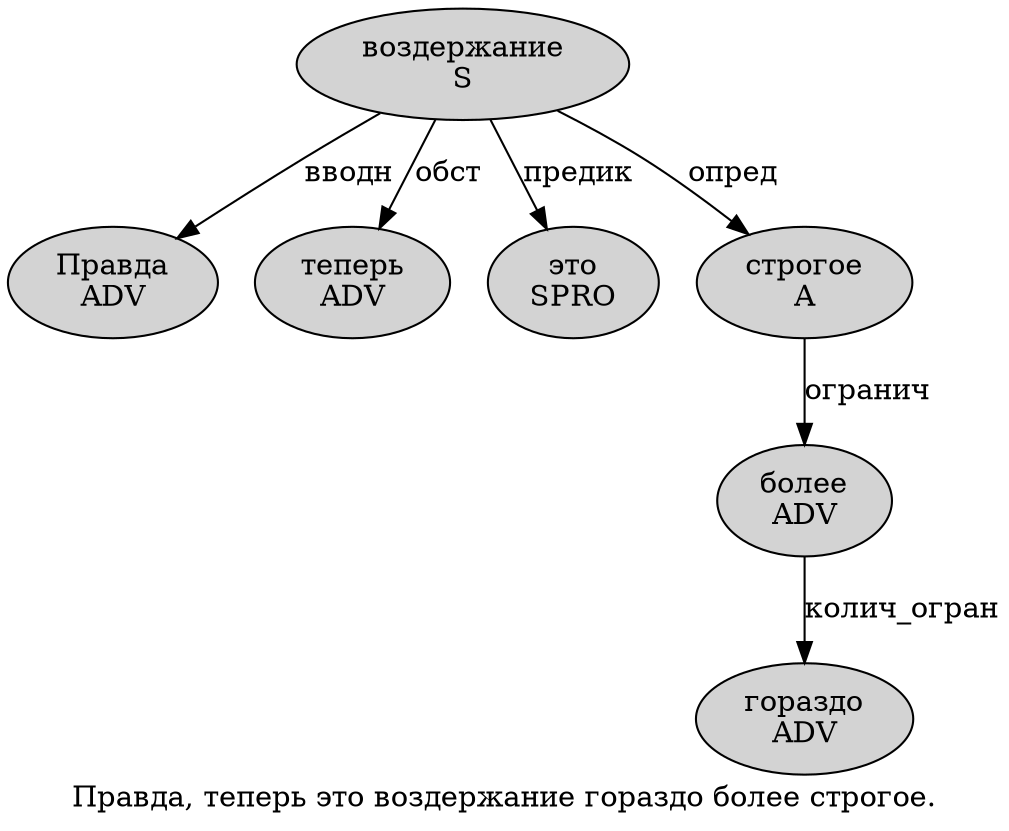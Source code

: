 digraph SENTENCE_1079 {
	graph [label="Правда, теперь это воздержание гораздо более строгое."]
	node [style=filled]
		0 [label="Правда
ADV" color="" fillcolor=lightgray penwidth=1 shape=ellipse]
		2 [label="теперь
ADV" color="" fillcolor=lightgray penwidth=1 shape=ellipse]
		3 [label="это
SPRO" color="" fillcolor=lightgray penwidth=1 shape=ellipse]
		4 [label="воздержание
S" color="" fillcolor=lightgray penwidth=1 shape=ellipse]
		5 [label="гораздо
ADV" color="" fillcolor=lightgray penwidth=1 shape=ellipse]
		6 [label="более
ADV" color="" fillcolor=lightgray penwidth=1 shape=ellipse]
		7 [label="строгое
A" color="" fillcolor=lightgray penwidth=1 shape=ellipse]
			7 -> 6 [label="огранич"]
			4 -> 0 [label="вводн"]
			4 -> 2 [label="обст"]
			4 -> 3 [label="предик"]
			4 -> 7 [label="опред"]
			6 -> 5 [label="колич_огран"]
}